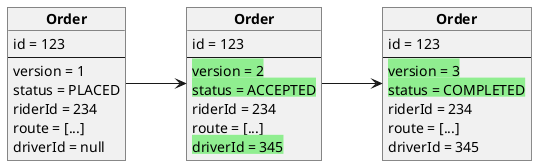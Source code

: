 @startuml

left to right direction

hide circle

scale max 1024 width
scale max 800 height

object "**Order**" as o1 {
  id = 123
  --
  version = 1
  status = PLACED
  riderId = 234
  route = [...]
  driverId = null
}

object "**Order**" as o2 {
  id = 123
  --
  <back:lightgreen>version = 2</back>
  <back:lightgreen>status = ACCEPTED</back>
  riderId = 234
  route = [...]
  <back:lightgreen>driverId = 345</back>
}

object "**Order**" as o3 {
  id = 123
  --
  <back:lightgreen>version = 3</back>
  <back:lightgreen>status = COMPLETED</back>
  riderId = 234
  route = [...]
  driverId = 345
}

o1 --> o2
o2 --> o3

@enduml
